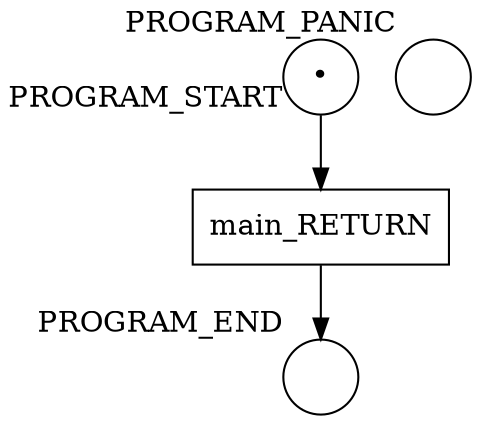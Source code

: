 digraph petrinet {
    PROGRAM_END [shape="circle" xlabel="PROGRAM_END" label=""];
    PROGRAM_PANIC [shape="circle" xlabel="PROGRAM_PANIC" label=""];
    PROGRAM_START [shape="circle" xlabel="PROGRAM_START" label="•"];
    main_RETURN [shape="box" xlabel="" label="main_RETURN"];
    PROGRAM_START -> main_RETURN;
    main_RETURN -> PROGRAM_END;
}
